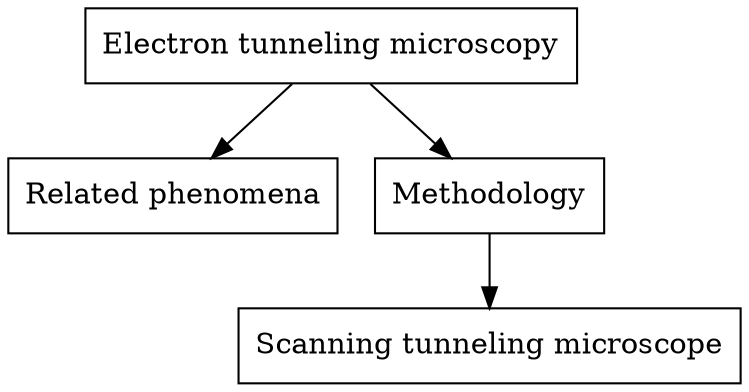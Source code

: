 digraph Tunnelointimikroskopia {
    node [shape=box];  // Default node style
    main [label="Electron tunneling microscopy", shape=box];
    phenomena [label="Related phenomena", shape=box];
    methods [label="Methodology", shape=box];
    stm [label="Scanning tunneling microscope", shape=box]
    main -> methods;
    methods -> stm;
    
    main -> phenomena;
    
}

